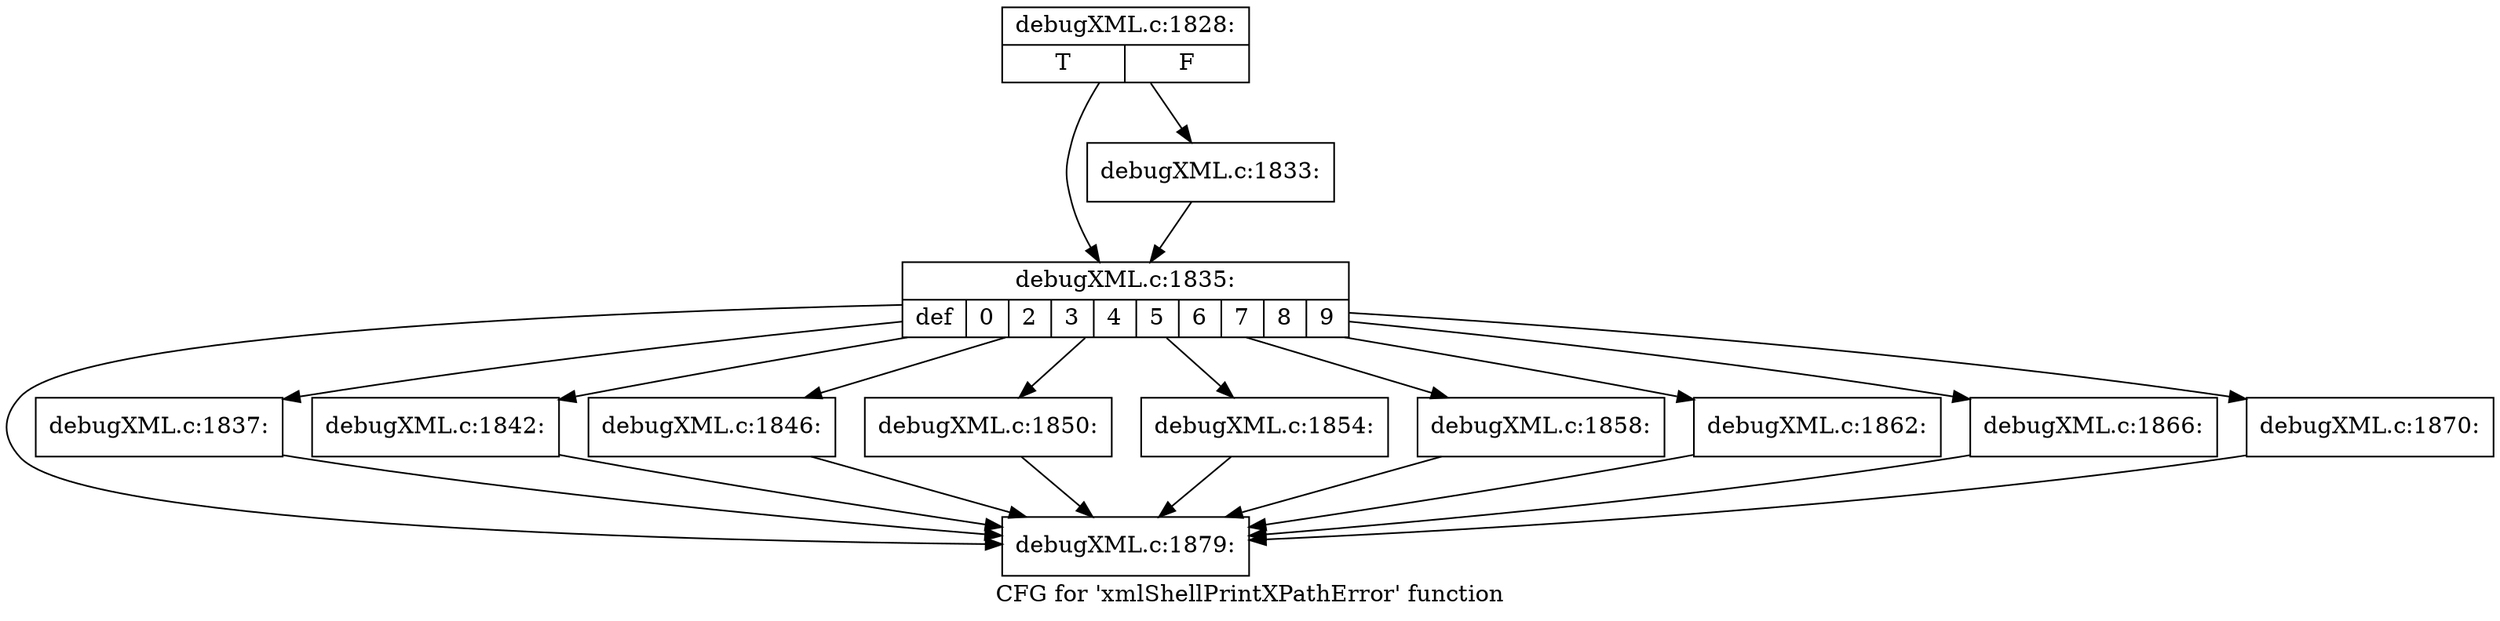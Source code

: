 digraph "CFG for 'xmlShellPrintXPathError' function" {
	label="CFG for 'xmlShellPrintXPathError' function";

	Node0x563aec5b26a0 [shape=record,label="{debugXML.c:1828:|{<s0>T|<s1>F}}"];
	Node0x563aec5b26a0 -> Node0x563aec5a4670;
	Node0x563aec5b26a0 -> Node0x563aec5a4620;
	Node0x563aec5a4620 [shape=record,label="{debugXML.c:1833:}"];
	Node0x563aec5a4620 -> Node0x563aec5a4670;
	Node0x563aec5a4670 [shape=record,label="{debugXML.c:1835:|{<s0>def|<s1>0|<s2>2|<s3>3|<s4>4|<s5>5|<s6>6|<s7>7|<s8>8|<s9>9}}"];
	Node0x563aec5a4670 -> Node0x563aec5d7be0;
	Node0x563aec5a4670 -> Node0x563aec5d7de0;
	Node0x563aec5a4670 -> Node0x563aec5d93e0;
	Node0x563aec5a4670 -> Node0x563aec5d98a0;
	Node0x563aec5a4670 -> Node0x563aec5d9d90;
	Node0x563aec5a4670 -> Node0x563aec5da280;
	Node0x563aec5a4670 -> Node0x563aec5da770;
	Node0x563aec5a4670 -> Node0x563aec5dac60;
	Node0x563aec5a4670 -> Node0x563aec5dafe0;
	Node0x563aec5a4670 -> Node0x563aec5db540;
	Node0x563aec5d7de0 [shape=record,label="{debugXML.c:1837:}"];
	Node0x563aec5d7de0 -> Node0x563aec5d7be0;
	Node0x563aec5d93e0 [shape=record,label="{debugXML.c:1842:}"];
	Node0x563aec5d93e0 -> Node0x563aec5d7be0;
	Node0x563aec5d98a0 [shape=record,label="{debugXML.c:1846:}"];
	Node0x563aec5d98a0 -> Node0x563aec5d7be0;
	Node0x563aec5d9d90 [shape=record,label="{debugXML.c:1850:}"];
	Node0x563aec5d9d90 -> Node0x563aec5d7be0;
	Node0x563aec5da280 [shape=record,label="{debugXML.c:1854:}"];
	Node0x563aec5da280 -> Node0x563aec5d7be0;
	Node0x563aec5da770 [shape=record,label="{debugXML.c:1858:}"];
	Node0x563aec5da770 -> Node0x563aec5d7be0;
	Node0x563aec5dac60 [shape=record,label="{debugXML.c:1862:}"];
	Node0x563aec5dac60 -> Node0x563aec5d7be0;
	Node0x563aec5dafe0 [shape=record,label="{debugXML.c:1866:}"];
	Node0x563aec5dafe0 -> Node0x563aec5d7be0;
	Node0x563aec5db540 [shape=record,label="{debugXML.c:1870:}"];
	Node0x563aec5db540 -> Node0x563aec5d7be0;
	Node0x563aec5d7be0 [shape=record,label="{debugXML.c:1879:}"];
}
